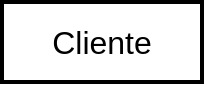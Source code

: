 <mxfile version="22.1.0" type="device">
  <diagram name="Página-1" id="cCKO2vU_R3Nvwjt6O_Bb">
    <mxGraphModel dx="812" dy="482" grid="1" gridSize="10" guides="1" tooltips="1" connect="1" arrows="1" fold="1" page="1" pageScale="1" pageWidth="827" pageHeight="1169" math="0" shadow="0">
      <root>
        <mxCell id="0" />
        <mxCell id="1" parent="0" />
        <mxCell id="mFe-iGjoPGYU6KMj9CoM-1" value="&lt;div&gt;Cliente&lt;/div&gt;" style="whiteSpace=wrap;html=1;align=center;strokeWidth=2;fontSize=16;" vertex="1" parent="1">
          <mxGeometry x="230" y="110" width="100" height="40" as="geometry" />
        </mxCell>
      </root>
    </mxGraphModel>
  </diagram>
</mxfile>

